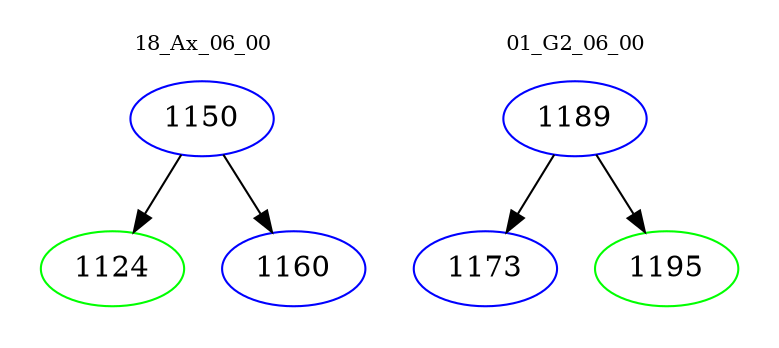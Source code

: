 digraph{
subgraph cluster_0 {
color = white
label = "18_Ax_06_00";
fontsize=10;
T0_1150 [label="1150", color="blue"]
T0_1150 -> T0_1124 [color="black"]
T0_1124 [label="1124", color="green"]
T0_1150 -> T0_1160 [color="black"]
T0_1160 [label="1160", color="blue"]
}
subgraph cluster_1 {
color = white
label = "01_G2_06_00";
fontsize=10;
T1_1189 [label="1189", color="blue"]
T1_1189 -> T1_1173 [color="black"]
T1_1173 [label="1173", color="blue"]
T1_1189 -> T1_1195 [color="black"]
T1_1195 [label="1195", color="green"]
}
}
